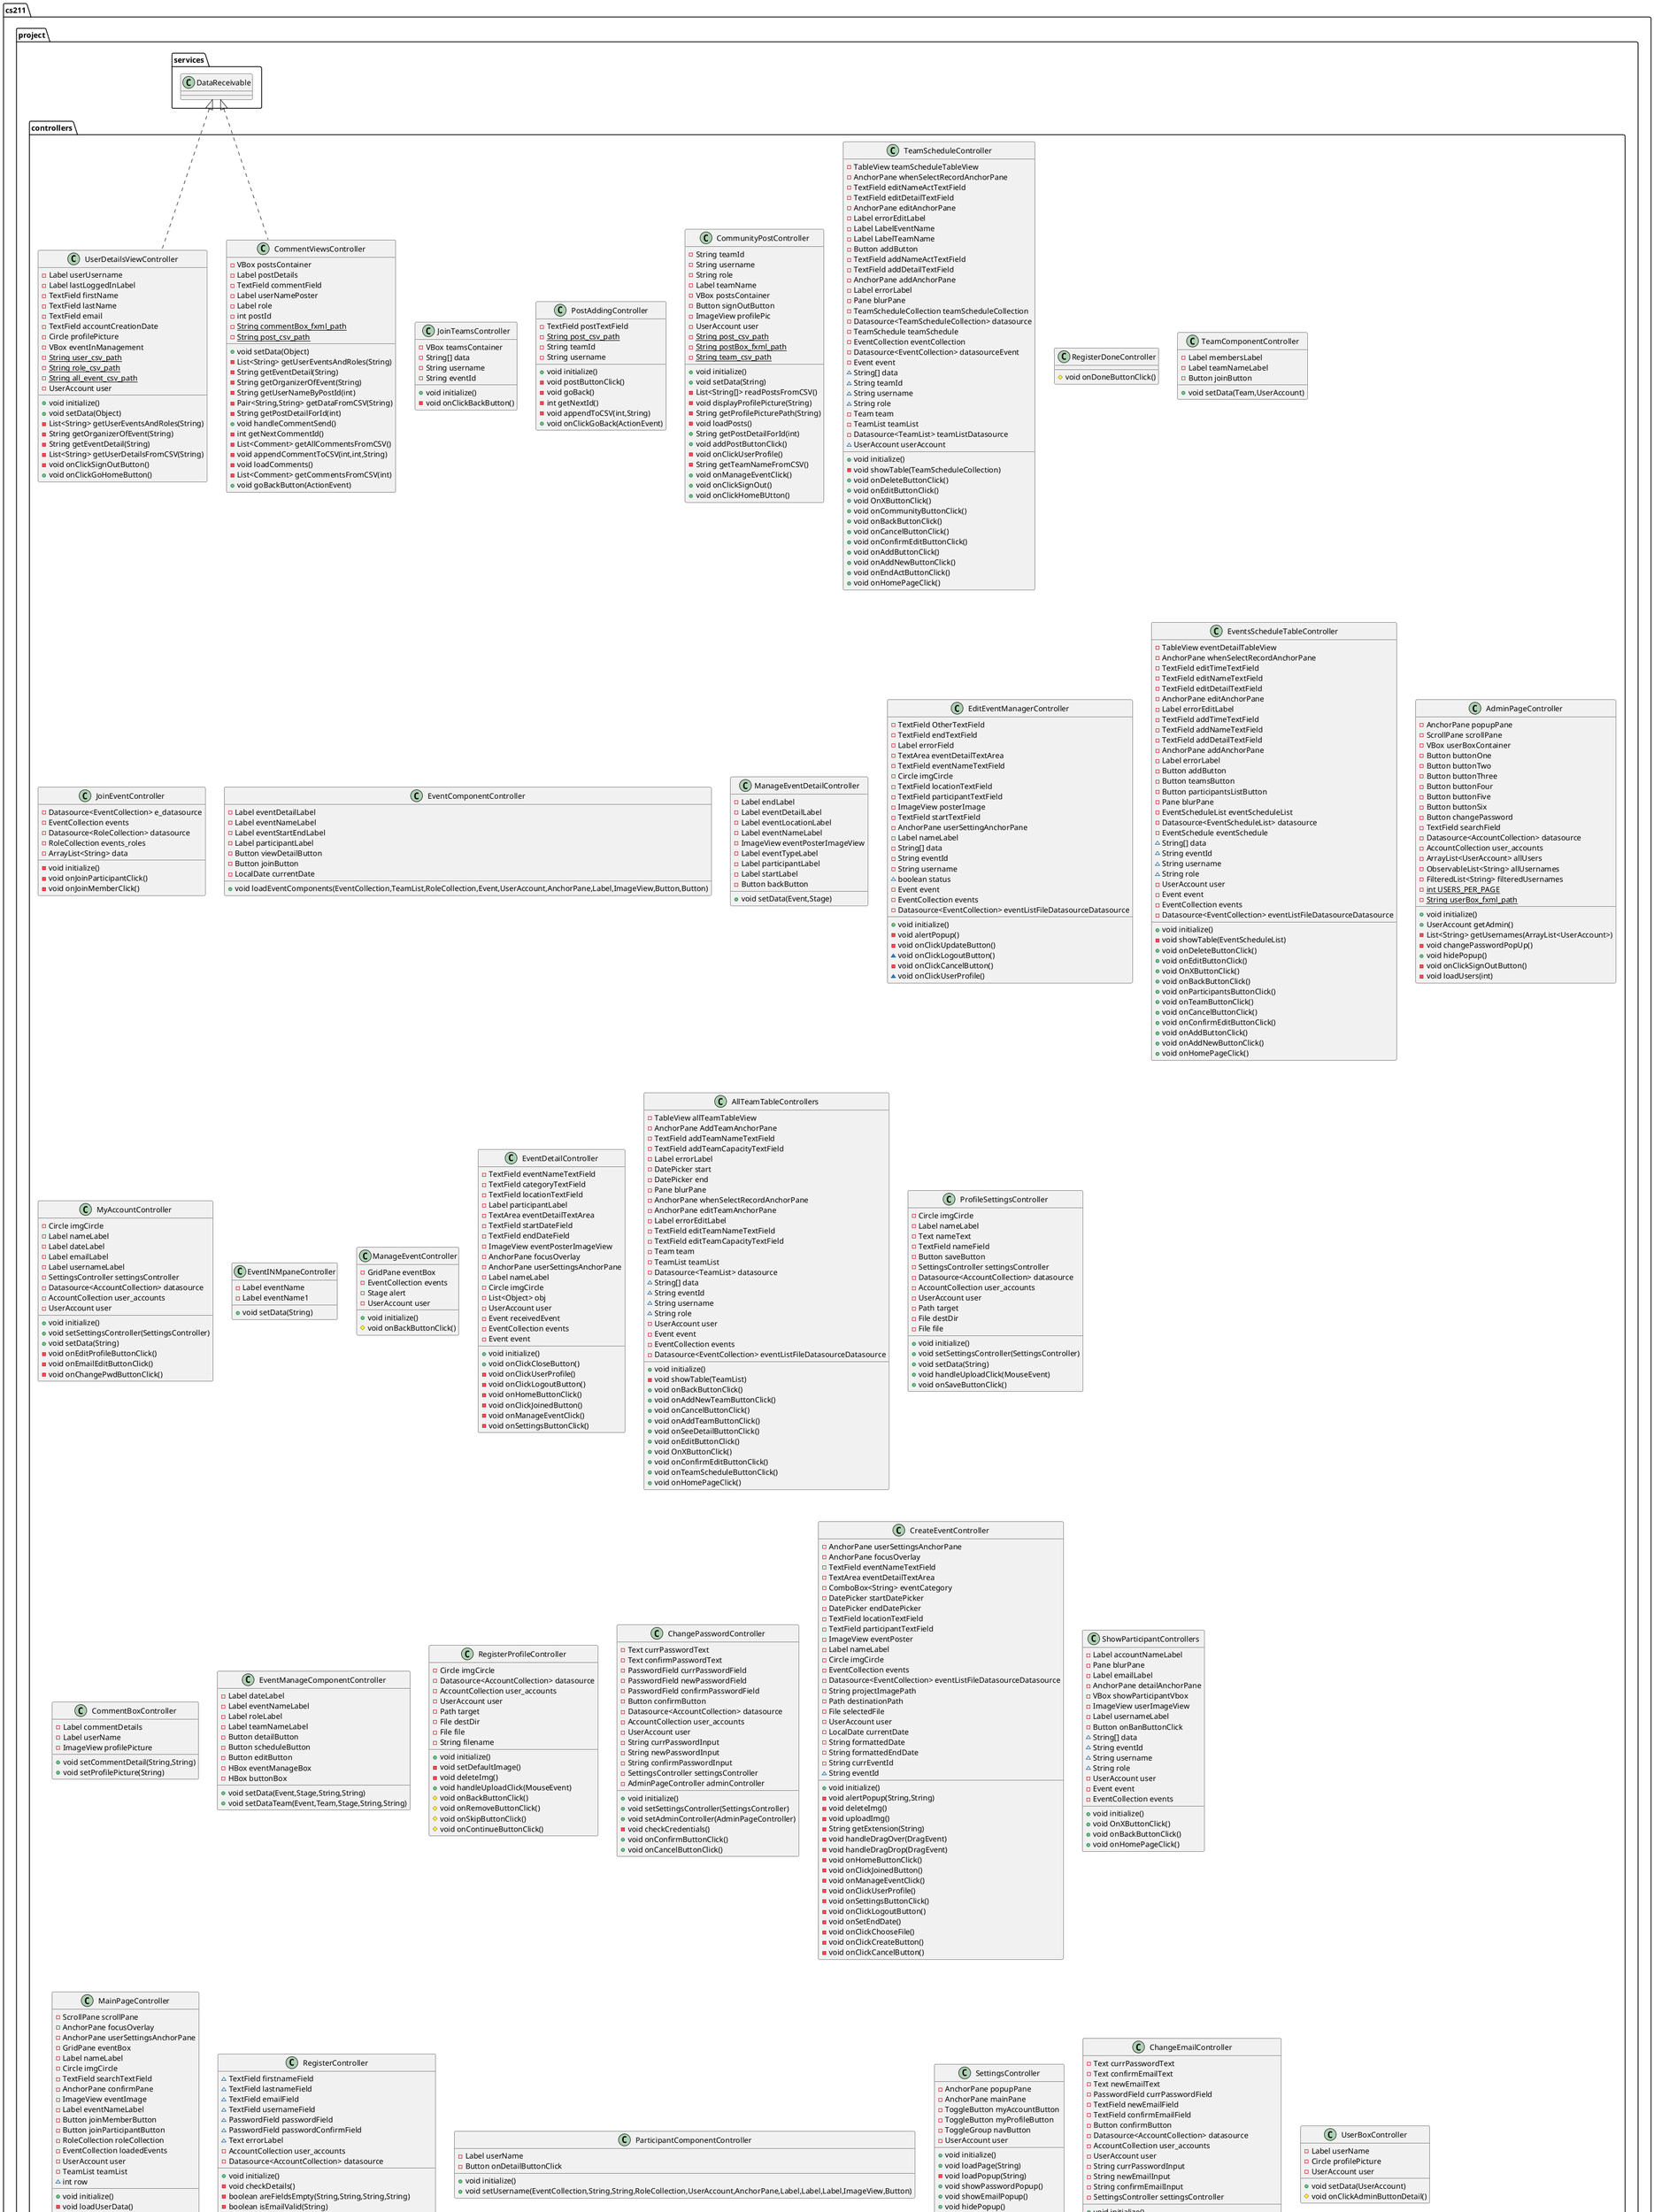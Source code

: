 @startuml
class cs211.project.controllers.JoinTeamsController {
- VBox teamsContainer
- String[] data
- String username
- String eventId
+ void initialize()
- void onClickBackButton()
}
class cs211.project.controllers.PostAddingController {
- TextField postTextField
- {static} String post_csv_path
- String teamId
- String username
+ void initialize()
- void postButtonClick()
- void goBack()
- int getNextId()
- void appendToCSV(int,String)
+ void onClickGoBack(ActionEvent)
}
class cs211.project.controllers.CommunityPostController {
- String teamId
- String username
- String role
- Label teamName
- VBox postsContainer
- Button signOutButton
- ImageView profilePic
- UserAccount user
- {static} String post_csv_path
- {static} String postBox_fxml_path
- {static} String team_csv_path
+ void initialize()
+ void setData(String)
- List<String[]> readPostsFromCSV()
- void displayProfilePicture(String)
- String getProfilePicturePath(String)
- void loadPosts()
+ String getPostDetailForId(int)
+ void addPostButtonClick()
- void onClickUserProfile()
- String getTeamNameFromCSV()
+ void onManageEventClick()
+ void onClickSignOut()
+ void onClickHomeBUtton()
}
class cs211.project.controllers.TeamScheduleController {
- TableView teamScheduleTableView
- AnchorPane whenSelectRecordAnchorPane
- TextField editNameActTextField
- TextField editDetailTextField
- AnchorPane editAnchorPane
- Label errorEditLabel
- Label LabelEventName
- Label LabelTeamName
- Button addButton
- TextField addNameActTextField
- TextField addDetailTextField
- AnchorPane addAnchorPane
- Label errorLabel
- Pane blurPane
- TeamScheduleCollection teamScheduleCollection
- Datasource<TeamScheduleCollection> datasource
- TeamSchedule teamSchedule
- EventCollection eventCollection
- Datasource<EventCollection> datasourceEvent
- Event event
~ String[] data
~ String teamId
~ String username
~ String role
- Team team
- TeamList teamList
- Datasource<TeamList> teamListDatasource
~ UserAccount userAccount
+ void initialize()
- void showTable(TeamScheduleCollection)
+ void onDeleteButtonClick()
+ void onEditButtonClick()
+ void OnXButtonClick()
+ void onCommunityButtonClick()
+ void onBackButtonClick()
+ void onCancelButtonClick()
+ void onConfirmEditButtonClick()
+ void onAddButtonClick()
+ void onAddNewButtonClick()
+ void onEndActButtonClick()
+ void onHomePageClick()
}
class cs211.project.controllers.RegisterDoneController {
# void onDoneButtonClick()
}
class cs211.project.controllers.TeamComponentController {
- Label membersLabel
- Label teamNameLabel
- Button joinButton
+ void setData(Team,UserAccount)
}
class cs211.project.controllers.JoinEventController {
- Datasource<EventCollection> e_datasource
- EventCollection events
- Datasource<RoleCollection> datasource
- RoleCollection events_roles
- ArrayList<String> data
- void initialize()
- void onJoinParticipantClick()
- void onJoinMemberClick()
}
class cs211.project.controllers.EventComponentController {
- Label eventDetailLabel
- Label eventNameLabel
- Label eventStartEndLabel
- Label participantLabel
- Button viewDetailButton
- Button joinButton
- LocalDate currentDate
+ void loadEventComponents(EventCollection,TeamList,RoleCollection,Event,UserAccount,AnchorPane,Label,ImageView,Button,Button)
}
class cs211.project.controllers.ManageEventDetailController {
- Label endLabel
- Label eventDetailLabel
- Label eventLocationLabel
- Label eventNameLabel
- ImageView eventPosterImageView
- Label eventTypeLabel
- Label participantLabel
- Label startLabel
- Button backButton
+ void setData(Event,Stage)
}
class cs211.project.controllers.EditEventManagerController {
- TextField OtherTextField
- TextField endTextField
- Label errorField
- TextArea eventDetailTextArea
- TextField eventNameTextField
- Circle imgCircle
- TextField locationTextField
- TextField participantTextField
- ImageView posterImage
- TextField startTextField
- AnchorPane userSettingAnchorPane
- Label nameLabel
- String[] data
- String eventId
- String username
~ boolean status
- Event event
- EventCollection events
- Datasource<EventCollection> eventListFileDatasourceDatasource
+ void initialize()
- void alertPopup()
- void onClickUpdateButton()
~ void onClickLogoutButton()
- void onClickCancelButton()
~ void onClickUserProfile()
}
class cs211.project.controllers.EventsScheduleTableController {
- TableView eventDetailTableView
- AnchorPane whenSelectRecordAnchorPane
- TextField editTimeTextField
- TextField editNameTextField
- TextField editDetailTextField
- AnchorPane editAnchorPane
- Label errorEditLabel
- TextField addTimeTextField
- TextField addNameTextField
- TextField addDetailTextField
- AnchorPane addAnchorPane
- Label errorLabel
- Button addButton
- Button teamsButton
- Button participantsListButton
- Pane blurPane
- EventScheduleList eventScheduleList
- Datasource<EventScheduleList> datasource
- EventSchedule eventSchedule
~ String[] data
~ String eventId
~ String username
~ String role
- UserAccount user
- Event event
- EventCollection events
- Datasource<EventCollection> eventListFileDatasourceDatasource
+ void initialize()
- void showTable(EventScheduleList)
+ void onDeleteButtonClick()
+ void onEditButtonClick()
+ void OnXButtonClick()
+ void onBackButtonClick()
+ void onParticipantsButtonClick()
+ void onTeamButtonClick()
+ void onCancelButtonClick()
+ void onConfirmEditButtonClick()
+ void onAddButtonClick()
+ void onAddNewButtonClick()
+ void onHomePageClick()
}
class cs211.project.controllers.AdminPageController {
- AnchorPane popupPane
- ScrollPane scrollPane
- VBox userBoxContainer
- Button buttonOne
- Button buttonTwo
- Button buttonThree
- Button buttonFour
- Button buttonFive
- Button buttonSix
- Button changePassword
- TextField searchField
- Datasource<AccountCollection> datasource
- AccountCollection user_accounts
- ArrayList<UserAccount> allUsers
- ObservableList<String> allUsernames
- FilteredList<String> filteredUsernames
- {static} int USERS_PER_PAGE
- {static} String userBox_fxml_path
+ void initialize()
+ UserAccount getAdmin()
- List<String> getUsernames(ArrayList<UserAccount>)
- void changePasswordPopUp()
+ void hidePopup()
- void onClickSignOutButton()
- void loadUsers(int)
}
class cs211.project.controllers.MyAccountController {
- Circle imgCircle
- Label nameLabel
- Label dateLabel
- Label emailLabel
- Label usernameLabel
- SettingsController settingsController
- Datasource<AccountCollection> datasource
- AccountCollection user_accounts
- UserAccount user
+ void initialize()
+ void setSettingsController(SettingsController)
+ void setData(String)
- void onEditProfileButtonClick()
- void onEmailEditButtonClick()
- void onChangePwdButtonClick()
}
class cs211.project.controllers.EventINMpaneController {
- Label eventName
- Label eventName1
+ void setData(String)
}
class cs211.project.controllers.ManageEventController {
- GridPane eventBox
- EventCollection events
- Stage alert
- UserAccount user
+ void initialize()
# void onBackButtonClick()
}
class cs211.project.controllers.EventDetailController {
- TextField eventNameTextField
- TextField categoryTextField
- TextField locationTextField
- Label participantLabel
- TextArea eventDetailTextArea
- TextField startDateField
- TextField endDateField
- ImageView eventPosterImageView
- AnchorPane focusOverlay
- AnchorPane userSettingsAnchorPane
- Label nameLabel
- Circle imgCircle
- List<Object> obj
- UserAccount user
- Event receivedEvent
- EventCollection events
- Event event
+ void initialize()
+ void onClickCloseButton()
- void onClickUserProfile()
- void onClickLogoutButton()
- void onHomeButtonClick()
- void onClickJoinedButton()
- void onManageEventClick()
- void onSettingsButtonClick()
}
class cs211.project.controllers.AllTeamTableControllers {
- TableView allTeamTableView
- AnchorPane AddTeamAnchorPane
- TextField addTeamNameTextField
- TextField addTeamCapacityTextField
- Label errorLabel
- DatePicker start
- DatePicker end
- Pane blurPane
- AnchorPane whenSelectRecordAnchorPane
- AnchorPane editTeamAnchorPane
- Label errorEditLabel
- TextField editTeamNameTextField
- TextField editTeamCapacityTextField
- Team team
- TeamList teamList
- Datasource<TeamList> datasource
~ String[] data
~ String eventId
~ String username
~ String role
- UserAccount user
- Event event
- EventCollection events
- Datasource<EventCollection> eventListFileDatasourceDatasource
+ void initialize()
- void showTable(TeamList)
+ void onBackButtonClick()
+ void onAddNewTeamButtonClick()
+ void onCancelButtonClick()
+ void onAddTeamButtonClick()
+ void onSeeDetailButtonClick()
+ void onEditButtonClick()
+ void OnXButtonClick()
+ void onConfirmEditButtonClick()
+ void onTeamScheduleButtonClick()
+ void onHomePageClick()
}
class cs211.project.controllers.CommentViewsController {
- VBox postsContainer
- Label postDetails
- TextField commentField
- Label userNamePoster
- Label role
- int postId
- {static} String commentBox_fxml_path
- {static} String post_csv_path
+ void setData(Object)
- List<String> getUserEventsAndRoles(String)
- String getEventDetail(String)
- String getOrganizerOfEvent(String)
- String getUserNameByPostId(int)
- Pair<String,String> getDataFromCSV(String)
- String getPostDetailForId(int)
+ void handleCommentSend()
- int getNextCommentId()
- List<Comment> getAllCommentsFromCSV()
- void appendCommentToCSV(int,int,String)
- void loadComments()
- List<Comment> getCommentsFromCSV(int)
+ void goBackButton(ActionEvent)
}
class cs211.project.controllers.ProfileSettingsController {
- Circle imgCircle
- Label nameLabel
- Text nameText
- TextField nameField
- Button saveButton
- SettingsController settingsController
- Datasource<AccountCollection> datasource
- AccountCollection user_accounts
- UserAccount user
- Path target
- File destDir
- File file
+ void initialize()
+ void setSettingsController(SettingsController)
+ void setData(String)
+ void handleUploadClick(MouseEvent)
+ void onSaveButtonClick()
}
class cs211.project.controllers.CommentBoxController {
- Label commentDetails
- Label userName
- ImageView profilePicture
+ void setCommentDetail(String,String)
+ void setProfilePicture(String)
}
class cs211.project.controllers.EventManageComponentController {
- Label dateLabel
- Label eventNameLabel
- Label roleLabel
- Label teamNameLabel
- Button detailButton
- Button scheduleButton
- Button editButton
- HBox eventManageBox
- HBox buttonBox
+ void setData(Event,Stage,String,String)
+ void setDataTeam(Event,Team,Stage,String,String)
}
class cs211.project.controllers.RegisterProfileController {
- Circle imgCircle
- Datasource<AccountCollection> datasource
- AccountCollection user_accounts
- UserAccount user
- Path target
- File destDir
- File file
- String filename
+ void initialize()
- void setDefaultImage()
- void deleteImg()
+ void handleUploadClick(MouseEvent)
# void onBackButtonClick()
# void onRemoveButtonClick()
# void onSkipButtonClick()
# void onContinueButtonClick()
}
class cs211.project.controllers.ChangePasswordController {
- Text currPasswordText
- Text confirmPasswordText
- PasswordField currPasswordField
- PasswordField newPasswordField
- PasswordField confirmPasswordField
- Button confirmButton
- Datasource<AccountCollection> datasource
- AccountCollection user_accounts
- UserAccount user
- String currPasswordInput
- String newPasswordInput
- String confirmPasswordInput
- SettingsController settingsController
- AdminPageController adminController
+ void initialize()
+ void setSettingsController(SettingsController)
+ void setAdminController(AdminPageController)
- void checkCredentials()
+ void onConfirmButtonClick()
+ void onCancelButtonClick()
}
class cs211.project.controllers.CreateEventController {
- AnchorPane userSettingsAnchorPane
- AnchorPane focusOverlay
- TextField eventNameTextField
- TextArea eventDetailTextArea
- ComboBox<String> eventCategory
- DatePicker startDatePicker
- DatePicker endDatePicker
- TextField locationTextField
- TextField participantTextField
- ImageView eventPoster
- Label nameLabel
- Circle imgCircle
- EventCollection events
- Datasource<EventCollection> eventListFileDatasourceDatasource
- String projectImagePath
- Path destinationPath
- File selectedFile
- UserAccount user
- LocalDate currentDate
- String formattedDate
- String formattedEndDate
- String currEventId
~ String eventId
+ void initialize()
- void alertPopup(String,String)
- void deleteImg()
- void uploadImg()
- String getExtension(String)
- void handleDragOver(DragEvent)
- void handleDragDrop(DragEvent)
- void onHomeButtonClick()
- void onClickJoinedButton()
- void onManageEventClick()
- void onClickUserProfile()
- void onSettingsButtonClick()
- void onClickLogoutButton()
- void onSetEndDate()
- void onClickChooseFile()
- void onClickCreateButton()
- void onClickCancelButton()
}
class cs211.project.controllers.UserDetailsViewController {
- Label userUsername
- Label lastLoggedInLabel
- TextField firstName
- TextField lastName
- TextField email
- TextField accountCreationDate
- Circle profilePicture
- VBox eventInManagement
- {static} String user_csv_path
- {static} String role_csv_path
- {static} String all_event_csv_path
- UserAccount user
+ void initialize()
+ void setData(Object)
- List<String> getUserEventsAndRoles(String)
- String getOrganizerOfEvent(String)
- String getEventDetail(String)
- List<String> getUserDetailsFromCSV(String)
- void onClickSignOutButton()
+ void onClickGoHomeButton()
}
class cs211.project.controllers.ShowParticipantControllers {
- Label accountNameLabel
- Pane blurPane
- Label emailLabel
- AnchorPane detailAnchorPane
- VBox showParticipantVbox
- ImageView userImageView
- Label usernameLabel
- Button onBanButtonClick
~ String[] data
~ String eventId
~ String username
~ String role
- UserAccount user
- Event event
- EventCollection events
+ void initialize()
+ void OnXButtonClick()
+ void onBackButtonClick()
+ void onHomePageClick()
}
class cs211.project.controllers.MainPageController {
- ScrollPane scrollPane
- AnchorPane focusOverlay
- AnchorPane userSettingsAnchorPane
- GridPane eventBox
- Label nameLabel
- Circle imgCircle
- TextField searchTextField
- AnchorPane confirmPane
- ImageView eventImage
- Label eventNameLabel
- Button joinMemberButton
- Button joinParticipantButton
- RoleCollection roleCollection
- EventCollection loadedEvents
- UserAccount user
- TeamList teamList
~ int row
+ void initialize()
- void loadUserData()
- void loadEventList()
- EventCollection loadEventData()
- void showEvents(EventCollection)
- void showEvent(Event)
- void onClickCreateEventButton()
- void onClickUserProfile()
- void onClickLogoutButton()
- void onHomeButtonClick()
- void onClickJoinedButton()
- void onManageEventClick()
- void onSettingsButtonClick()
- void onCloseButtonClick()
}
class cs211.project.controllers.RegisterController {
~ TextField firstnameField
~ TextField lastnameField
~ TextField emailField
~ TextField usernameField
~ PasswordField passwordField
~ PasswordField passwordConfirmField
~ Text errorLabel
- AccountCollection user_accounts
- Datasource<AccountCollection> datasource
+ void initialize()
- void checkDetails()
- boolean areFieldsEmpty(String,String,String,String)
- boolean isEmailValid(String)
- boolean isNameValid(String)
- void showError(String)
- void handleValidInput(String,String,String,String,String)
- void handleInvalidInput(String,String,String,String,String)
# void onContinueButtonClick()
# void onBackButtonClick()
}
class cs211.project.controllers.ParticipantComponentController {
- Label userName
- Button onDetailButtonClick
+ void initialize()
+ void setUsername(EventCollection,String,String,RoleCollection,UserAccount,AnchorPane,Label,Label,Label,ImageView,Button)
}
class cs211.project.controllers.SettingsController {
- AnchorPane popupPane
- AnchorPane mainPane
- ToggleButton myAccountButton
- ToggleButton myProfileButton
- ToggleGroup navButton
- UserAccount user
+ void initialize()
+ void loadPage(String)
- void loadPopup(String)
+ void showPasswordPopup()
+ void showEmailPopup()
+ void hidePopup()
- void onBackButtonClick()
- void onEscKeyPressed(KeyEvent)
- void onMyAccountButtonClick()
- void onMyProfileButtonClick()
+ UserAccount getUser()
}
class cs211.project.controllers.ChangeEmailController {
- Text currPasswordText
- Text confirmEmailText
- Text newEmailText
- PasswordField currPasswordField
- TextField newEmailField
- TextField confirmEmailField
- Button confirmButton
- Datasource<AccountCollection> datasource
- AccountCollection user_accounts
- UserAccount user
- String currPasswordInput
- String newEmailInput
- String confirmEmailInput
- SettingsController settingsController
+ void initialize()
+ void setSettingsController(SettingsController)
- void checkCredentials()
- void handleEmailChange(UserAccount,String,String)
- boolean isValidEmail(String)
- boolean isUniqueEmail(String)
+ void onConfirmButtonClick()
+ void onCancelButtonClick()
}
class cs211.project.controllers.UserBoxController {
- Label userName
- Circle profilePicture
- UserAccount user
+ void setData(UserAccount)
# void onClickAdminButtonDetail()
}
class cs211.project.controllers.LoginController {
~ TextField usernameField
~ PasswordField passwordField
~ Text errorLabel
- Datasource<AccountCollection> datasource
- AccountCollection user_accounts
- UserAccount user
- String usernameInput
- String passwordInput
+ void initialize()
- void onLoginButtonClick()
- void checkCredentials()
- void onRegisterButtonClick()
- void onOpenDocAction(ActionEvent)
}
class cs211.project.controllers.PostBoxController {
- Label postDetails
- Label userName
- ImageView profilePicture
- int postId
+ void setPostDetail(String,String,int)
- Pair<String,String> getDataFromCSV(String)
+ void goToComment()
}
class cs211.project.controllers.JoinedEventsController {
- Button backButton
- GridPane eventBox
- EventCollection events
- Stage alert
- UserAccount user
+ void initialize()
- void onClickBackButton()
}
class cs211.project.controllers.TableRoleController {
- Label teamNameLabel
- Label peopleLabel
- TableView roleTableView
- AnchorPane nominateAnchorPane
- Pane blurPane
- ImageView leaderImageView
- Button releaseButton
- ImageView userImageView
- Label usernameLabel
- Label accountNameLabel
- Label emailLabel
- Label errorLabel
- Button releaseBanButton
- ImageView bannedImageView
- Button leaderButton
~ String[] data
~ String teamId
~ String username
~ String role
- RoleCollection roleCollection
- Datasource<RoleCollection> datasource
- Role roleObj
- Team team
- TeamList teamList
- Datasource<TeamList> teamListDatasource
- EventCollection eventCollection
- Datasource<EventCollection> datasourceEvent
- Event event
- AccountCollection accountCollection
- Datasource<AccountCollection> datasourceAccount
- UserAccount userAccount
- int totalPeople
+ void initialize()
- void showTable(ShowNameAndRoleCollection)
+ void onBackButtonClick()
+ void OnXButtonClick()
+ void onHomePageClick()
+ void onTeamCommunityButtonClick()
+ void onBanButtonClick()
+ void onReleaseButtonClick()
+ void onLeaderButtonClick()
+ void onMemberButtonClick()
}
class cs211.project.controllers.AlertController {
- Button closeButton
- ImageView iconImage
- Label warningLabel
+ void setData(Stage,String,String)
}


cs211.project.services.DataReceivable <|.. cs211.project.controllers.CommentViewsController
cs211.project.services.DataReceivable <|.. cs211.project.controllers.UserDetailsViewController
@enduml
